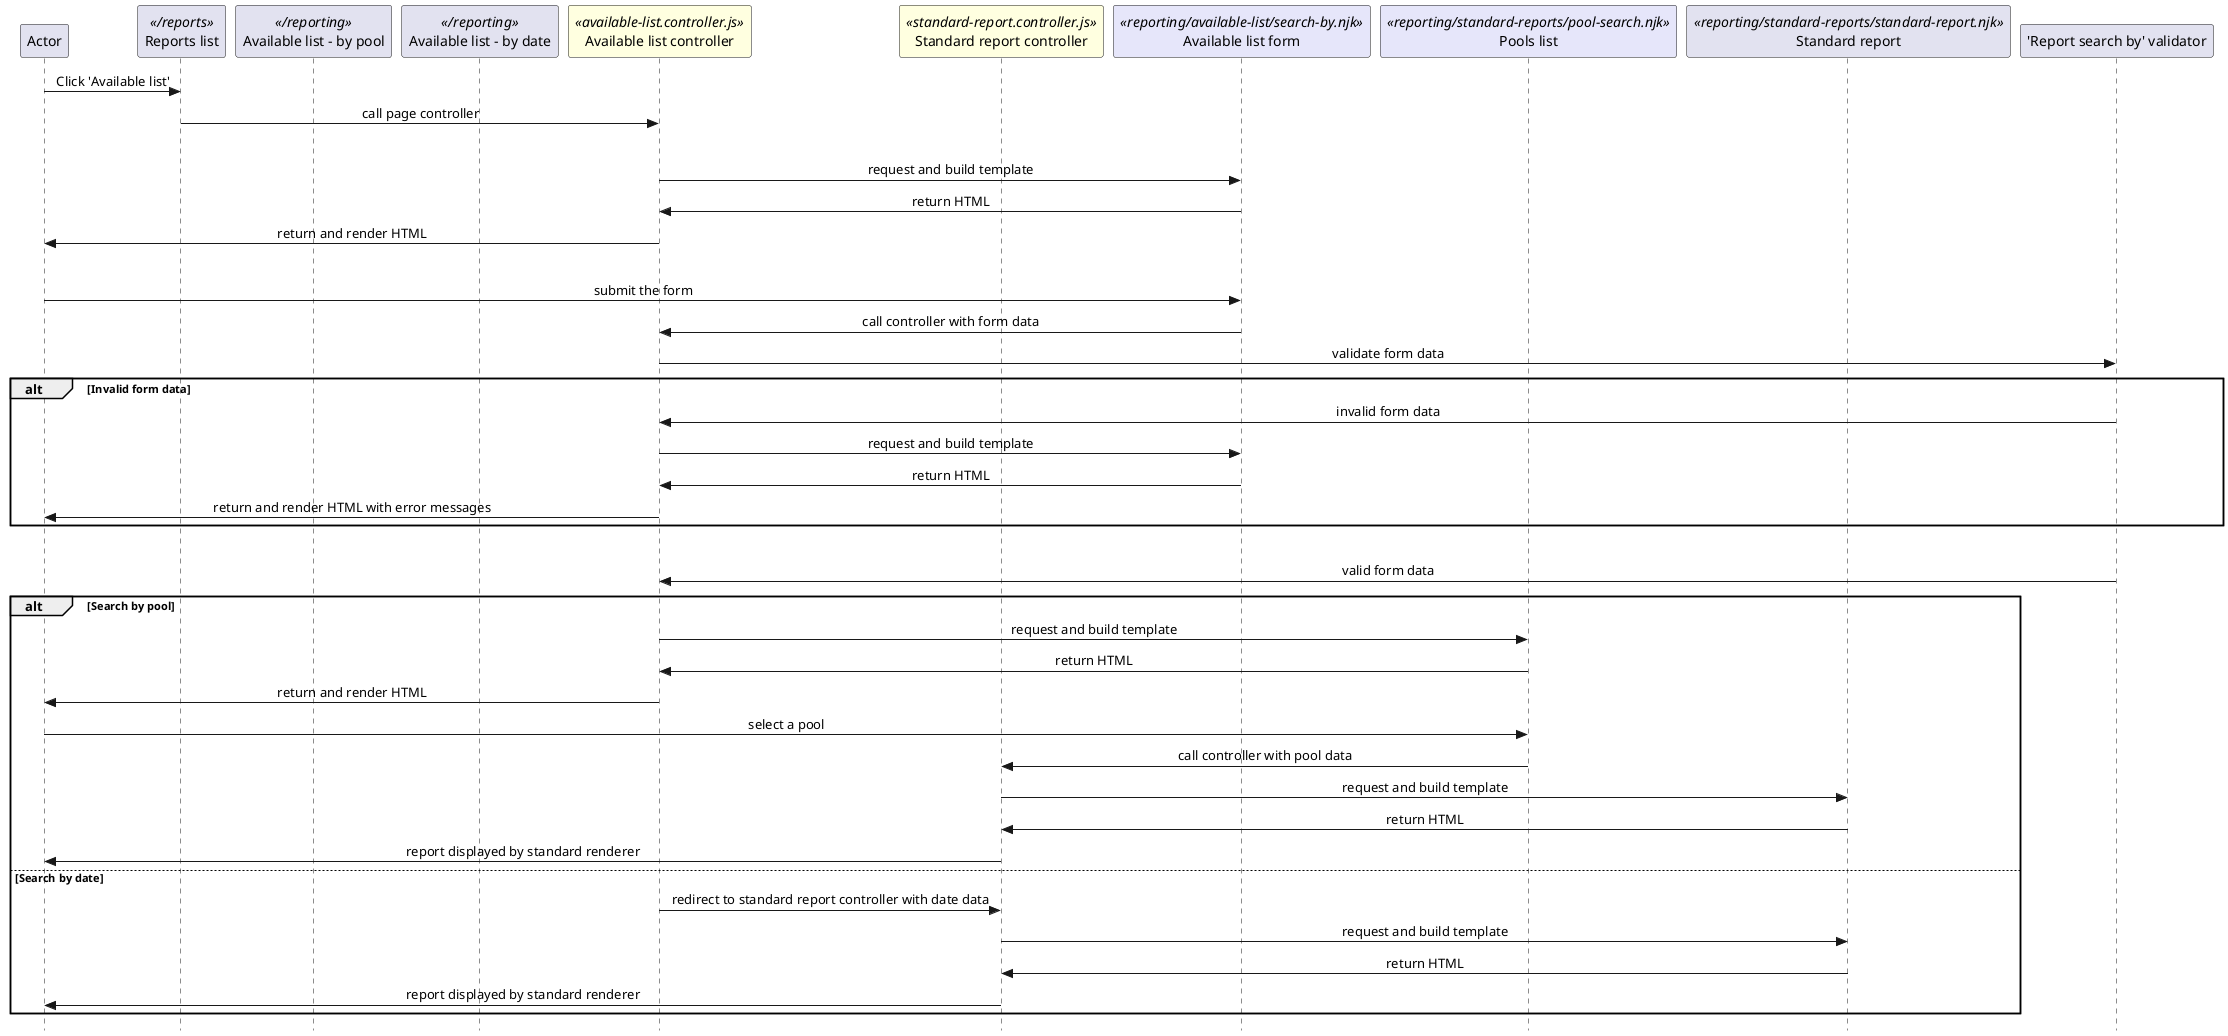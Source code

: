 @startuml reports.available-list

skinparam Style strictuml 
skinparam SequenceMessageAlignment center

participant Actor

''' LOCAL ROUTING
participant "Reports list" as HomePage <</reports>>
participant "Available list - by pool" as AvailableListByPool <</reporting>>
participant "Available list - by date" as AvailableListByDate <</reporting>>

''' CONTROLLER AND REQUEST OBJECTS
participant "Available list controller" as AvailableListController <<available-list.controller.js>> #LightYellow
participant "Standard report controller" as StandardReportController <<standard-report.controller.js>> #LightYellow

''' TEMPLATES
participant "Available list form" as AvailableListForm <<reporting/available-list/search-by.njk>> #lavender
participant "Pools list" as PoolsList <<reporting/standard-reports/pool-search.njk>> #lavender
participant "Standard report" as StandardReport <<reporting/standard-reports/standard-report.njk>>

''' VALIDATORS
participant "'Report search by' validator" as Validator


''' SELECT PAGE
Actor -> HomePage : Click 'Available list'

' Select renderer
HomePage -> AvailableListController : call page controller

|||
AvailableListController -> AvailableListForm : request and build template
AvailableListController <- AvailableListForm : return HTML
Actor <- AvailableListController : return and render HTML
|||
Actor -> AvailableListForm : submit the form
AvailableListForm -> AvailableListController : call controller with form data
AvailableListController -> Validator : validate form data

alt Invalid form data
  AvailableListController <- Validator : invalid form data
  AvailableListController -> AvailableListForm : request and build template
  AvailableListController <- AvailableListForm : return HTML
  Actor <- AvailableListController : return and render HTML with error messages
end
|||

AvailableListController <- Validator : valid form data

alt Search by pool

  AvailableListController -> PoolsList : request and build template
  AvailableListController <- PoolsList : return HTML
  Actor <- AvailableListController : return and render HTML

  Actor -> PoolsList : select a pool
  PoolsList -> StandardReportController : call controller with pool data
  StandardReportController -> StandardReport : request and build template
  StandardReportController <- StandardReport : return HTML
  Actor <- StandardReportController : report displayed by standard renderer

else Search by date

  AvailableListController -> StandardReportController : redirect to standard report controller with date data
  StandardReportController -> StandardReport : request and build template
  StandardReportController <- StandardReport : return HTML
  Actor <- StandardReportController : report displayed by standard renderer

end